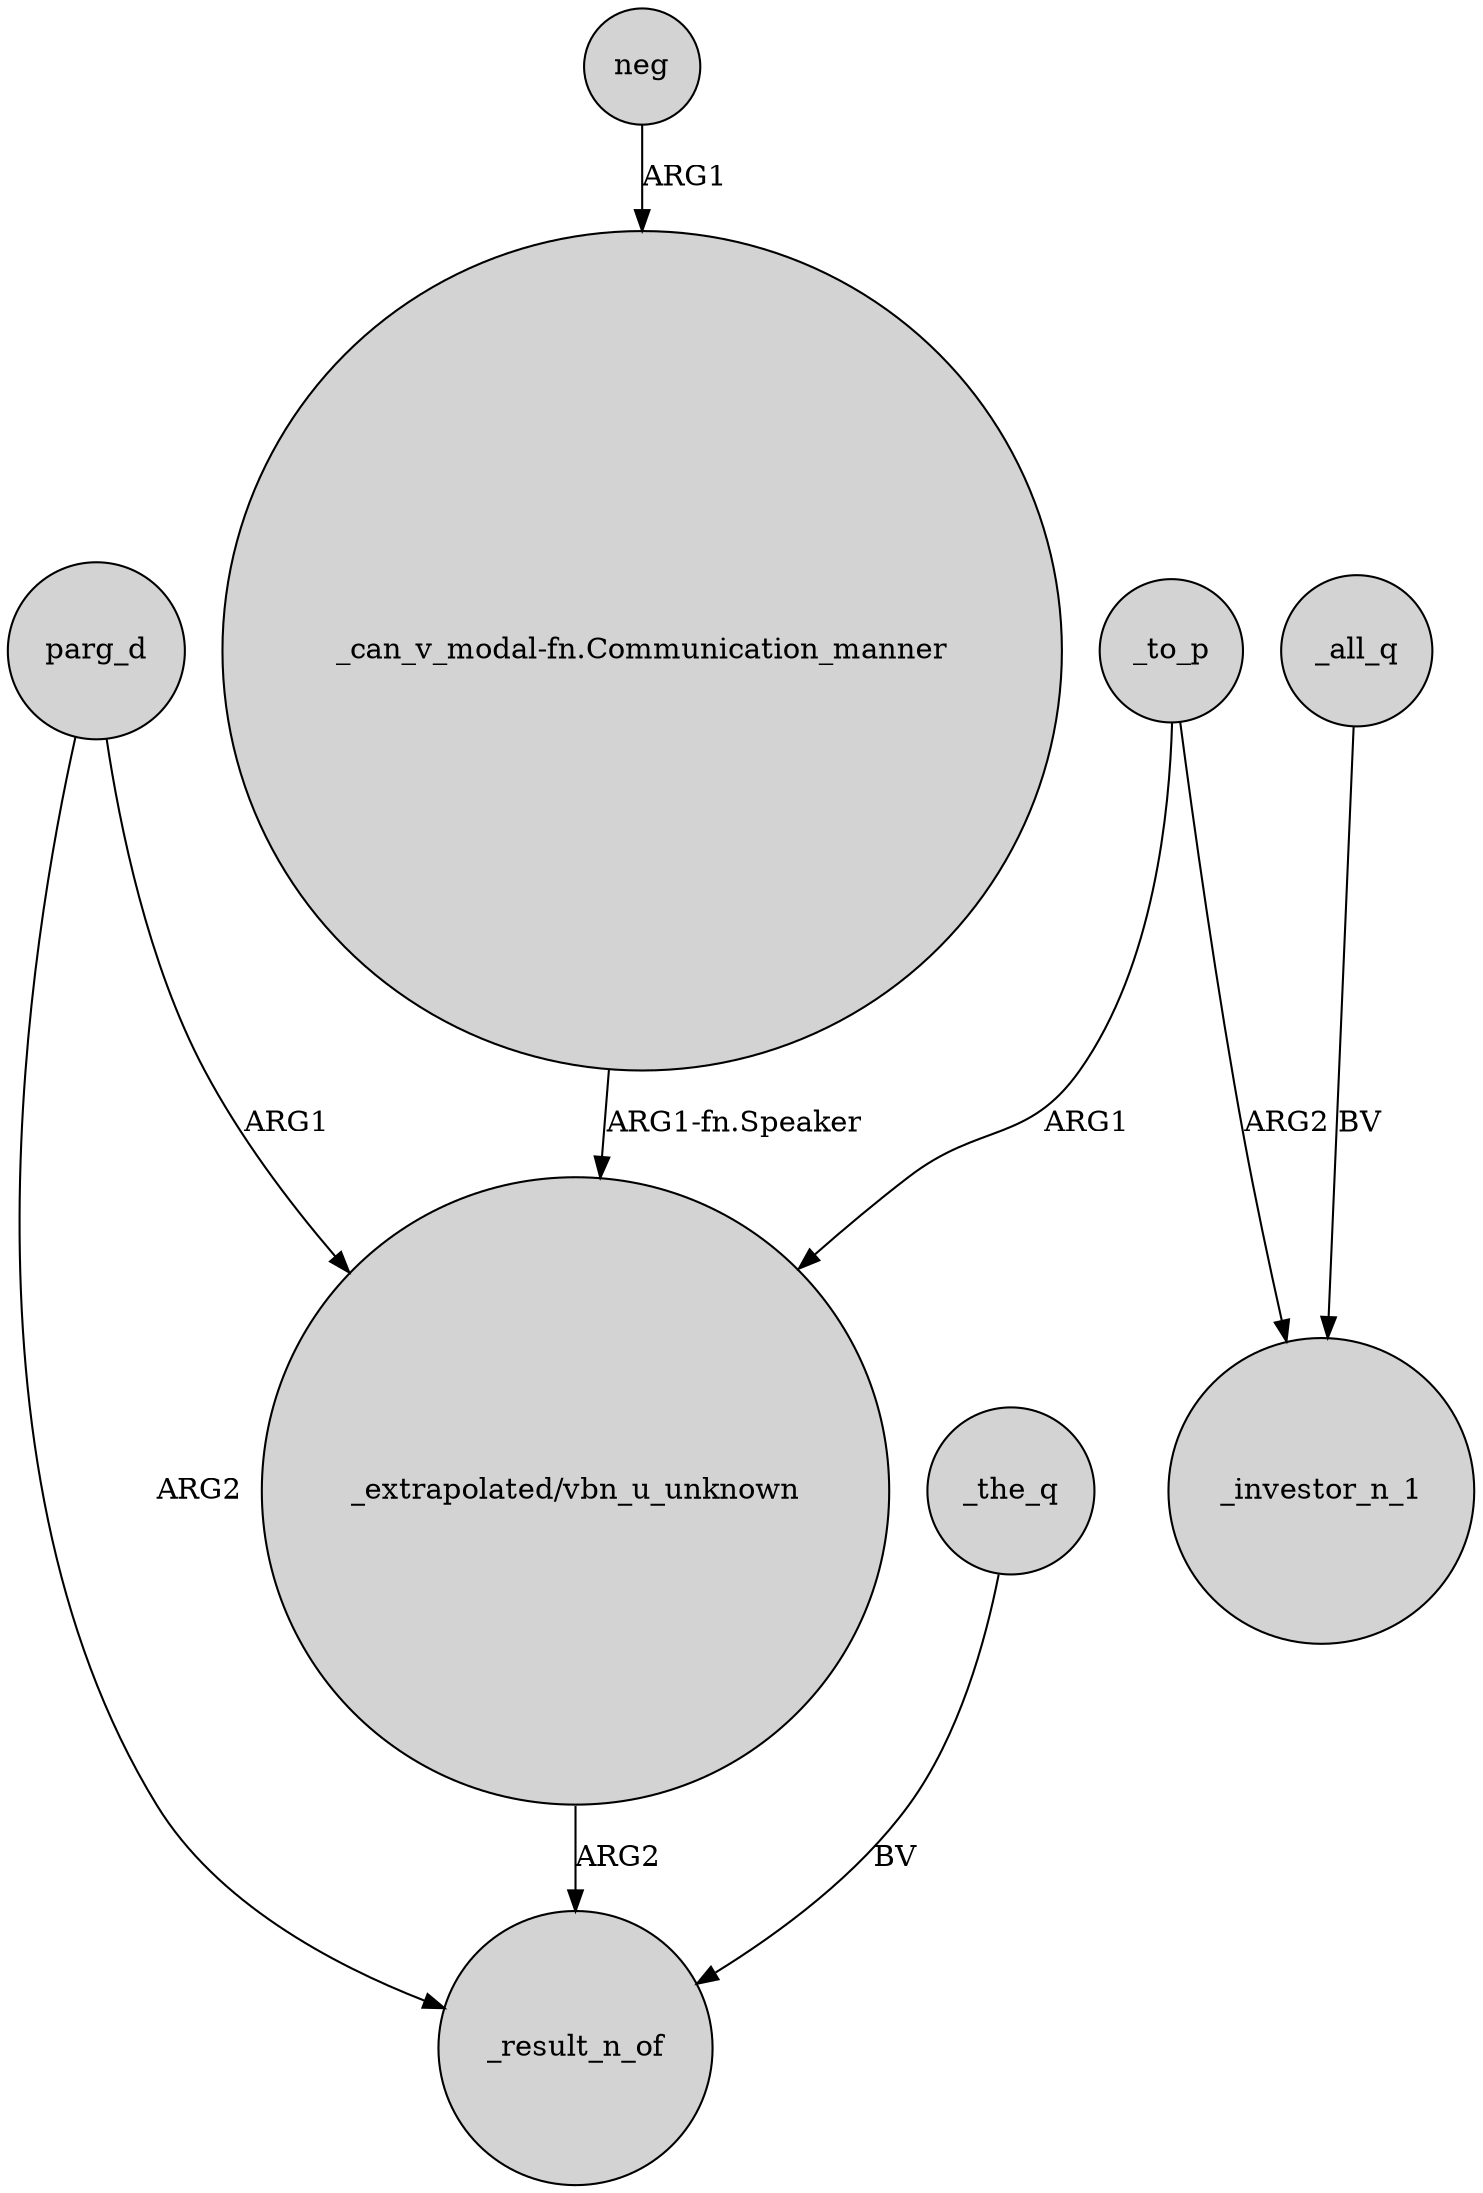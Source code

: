 digraph {
	node [shape=circle style=filled]
	parg_d -> "_extrapolated/vbn_u_unknown" [label=ARG1]
	"_can_v_modal-fn.Communication_manner" -> "_extrapolated/vbn_u_unknown" [label="ARG1-fn.Speaker"]
	_to_p -> _investor_n_1 [label=ARG2]
	_all_q -> _investor_n_1 [label=BV]
	parg_d -> _result_n_of [label=ARG2]
	_to_p -> "_extrapolated/vbn_u_unknown" [label=ARG1]
	neg -> "_can_v_modal-fn.Communication_manner" [label=ARG1]
	_the_q -> _result_n_of [label=BV]
	"_extrapolated/vbn_u_unknown" -> _result_n_of [label=ARG2]
}
